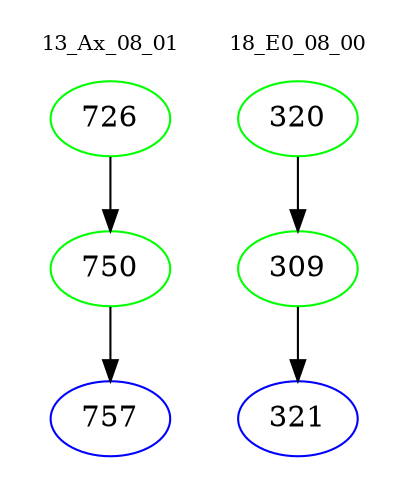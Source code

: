 digraph{
subgraph cluster_0 {
color = white
label = "13_Ax_08_01";
fontsize=10;
T0_726 [label="726", color="green"]
T0_726 -> T0_750 [color="black"]
T0_750 [label="750", color="green"]
T0_750 -> T0_757 [color="black"]
T0_757 [label="757", color="blue"]
}
subgraph cluster_1 {
color = white
label = "18_E0_08_00";
fontsize=10;
T1_320 [label="320", color="green"]
T1_320 -> T1_309 [color="black"]
T1_309 [label="309", color="green"]
T1_309 -> T1_321 [color="black"]
T1_321 [label="321", color="blue"]
}
}
